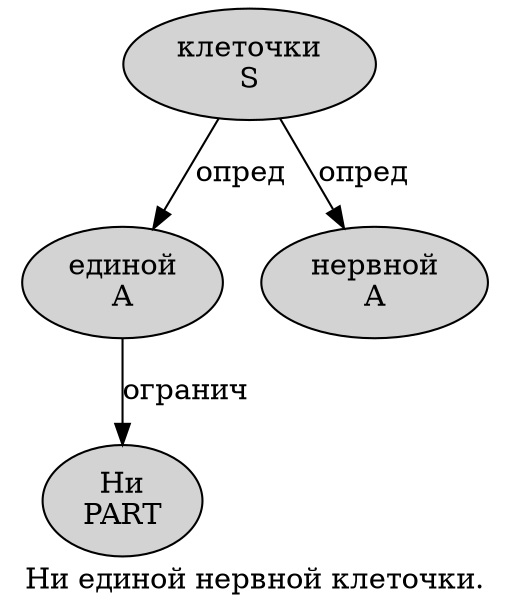 digraph SENTENCE_1189 {
	graph [label="Ни единой нервной клеточки."]
	node [style=filled]
		0 [label="Ни
PART" color="" fillcolor=lightgray penwidth=1 shape=ellipse]
		1 [label="единой
A" color="" fillcolor=lightgray penwidth=1 shape=ellipse]
		2 [label="нервной
A" color="" fillcolor=lightgray penwidth=1 shape=ellipse]
		3 [label="клеточки
S" color="" fillcolor=lightgray penwidth=1 shape=ellipse]
			3 -> 1 [label="опред"]
			3 -> 2 [label="опред"]
			1 -> 0 [label="огранич"]
}